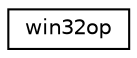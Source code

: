 digraph G
{
  edge [fontname="Helvetica",fontsize="10",labelfontname="Helvetica",labelfontsize="10"];
  node [fontname="Helvetica",fontsize="10",shape=record];
  rankdir="LR";
  Node1 [label="win32op",height=0.2,width=0.4,color="black", fillcolor="white", style="filled",URL="$structwin32op.html"];
}
